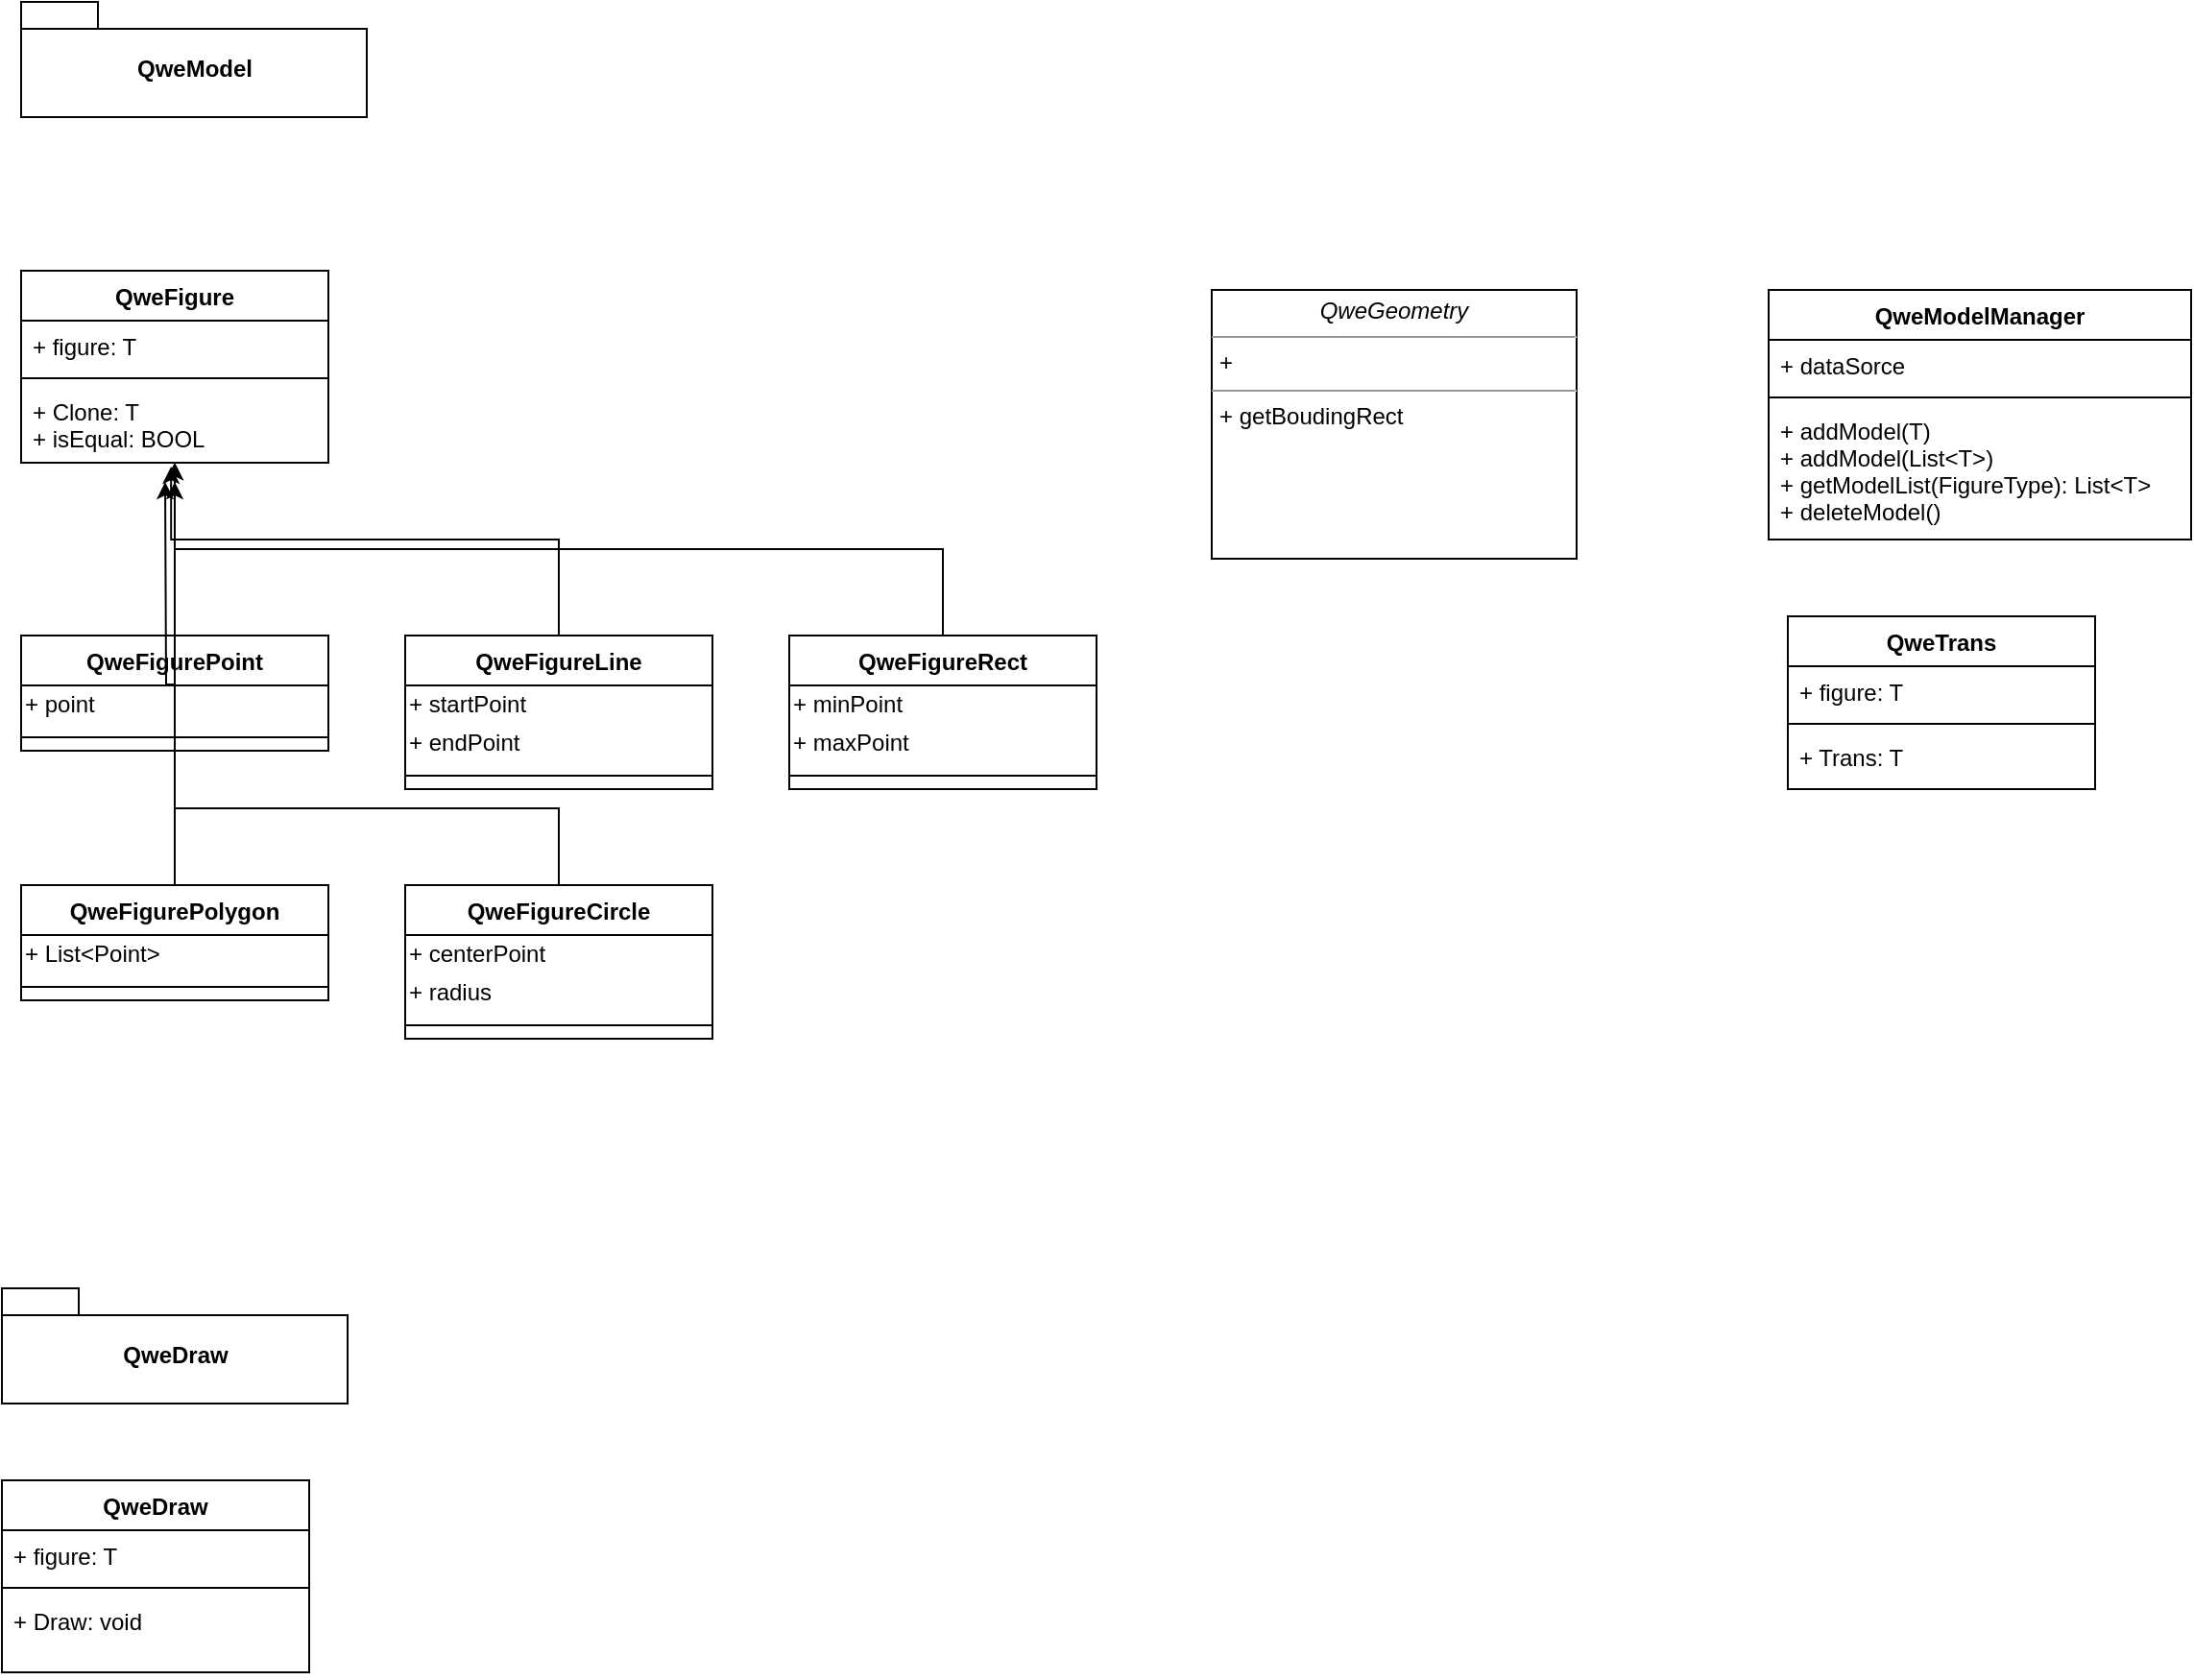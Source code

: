<mxfile version="12.4.2" type="device" pages="1"><diagram id="uTWNmGmvQ6lfSe3MIcv6" name="Page-1"><mxGraphModel dx="1086" dy="798" grid="1" gridSize="10" guides="1" tooltips="1" connect="1" arrows="1" fold="1" page="1" pageScale="1" pageWidth="827" pageHeight="1169" math="0" shadow="0"><root><mxCell id="0"/><mxCell id="1" parent="0"/><mxCell id="RQijlgLuL7FkKT_ZMU84-6" value="QweModel" style="shape=folder;fontStyle=1;spacingTop=10;tabWidth=40;tabHeight=14;tabPosition=left;html=1;" vertex="1" parent="1"><mxGeometry x="40" y="20" width="180" height="60" as="geometry"/></mxCell><mxCell id="RQijlgLuL7FkKT_ZMU84-7" value="QweFigure" style="swimlane;fontStyle=1;align=center;verticalAlign=top;childLayout=stackLayout;horizontal=1;startSize=26;horizontalStack=0;resizeParent=1;resizeParentMax=0;resizeLast=0;collapsible=1;marginBottom=0;" vertex="1" parent="1"><mxGeometry x="40" y="160" width="160" height="100" as="geometry"/></mxCell><mxCell id="RQijlgLuL7FkKT_ZMU84-8" value="+ figure: T" style="text;strokeColor=none;fillColor=none;align=left;verticalAlign=top;spacingLeft=4;spacingRight=4;overflow=hidden;rotatable=0;points=[[0,0.5],[1,0.5]];portConstraint=eastwest;" vertex="1" parent="RQijlgLuL7FkKT_ZMU84-7"><mxGeometry y="26" width="160" height="26" as="geometry"/></mxCell><mxCell id="RQijlgLuL7FkKT_ZMU84-9" value="" style="line;strokeWidth=1;fillColor=none;align=left;verticalAlign=middle;spacingTop=-1;spacingLeft=3;spacingRight=3;rotatable=0;labelPosition=right;points=[];portConstraint=eastwest;" vertex="1" parent="RQijlgLuL7FkKT_ZMU84-7"><mxGeometry y="52" width="160" height="8" as="geometry"/></mxCell><mxCell id="RQijlgLuL7FkKT_ZMU84-10" value="+ Clone: T&#10;+ isEqual: BOOL" style="text;strokeColor=none;fillColor=none;align=left;verticalAlign=top;spacingLeft=4;spacingRight=4;overflow=hidden;rotatable=0;points=[[0,0.5],[1,0.5]];portConstraint=eastwest;" vertex="1" parent="RQijlgLuL7FkKT_ZMU84-7"><mxGeometry y="60" width="160" height="40" as="geometry"/></mxCell><mxCell id="RQijlgLuL7FkKT_ZMU84-11" value="QweDraw" style="shape=folder;fontStyle=1;spacingTop=10;tabWidth=40;tabHeight=14;tabPosition=left;html=1;" vertex="1" parent="1"><mxGeometry x="30" y="690" width="180" height="60" as="geometry"/></mxCell><mxCell id="RQijlgLuL7FkKT_ZMU84-13" value="QweModelManager" style="swimlane;fontStyle=1;align=center;verticalAlign=top;childLayout=stackLayout;horizontal=1;startSize=26;horizontalStack=0;resizeParent=1;resizeParentMax=0;resizeLast=0;collapsible=1;marginBottom=0;" vertex="1" parent="1"><mxGeometry x="950" y="170" width="220" height="130" as="geometry"/></mxCell><mxCell id="RQijlgLuL7FkKT_ZMU84-14" value="+ dataSorce" style="text;strokeColor=none;fillColor=none;align=left;verticalAlign=top;spacingLeft=4;spacingRight=4;overflow=hidden;rotatable=0;points=[[0,0.5],[1,0.5]];portConstraint=eastwest;" vertex="1" parent="RQijlgLuL7FkKT_ZMU84-13"><mxGeometry y="26" width="220" height="26" as="geometry"/></mxCell><mxCell id="RQijlgLuL7FkKT_ZMU84-15" value="" style="line;strokeWidth=1;fillColor=none;align=left;verticalAlign=middle;spacingTop=-1;spacingLeft=3;spacingRight=3;rotatable=0;labelPosition=right;points=[];portConstraint=eastwest;" vertex="1" parent="RQijlgLuL7FkKT_ZMU84-13"><mxGeometry y="52" width="220" height="8" as="geometry"/></mxCell><mxCell id="RQijlgLuL7FkKT_ZMU84-16" value="+ addModel(T)&#10;+ addModel(List&lt;T&gt;)&#10;+ getModelList(FigureType): List&lt;T&gt;&#10;+ deleteModel()" style="text;strokeColor=none;fillColor=none;align=left;verticalAlign=top;spacingLeft=4;spacingRight=4;overflow=hidden;rotatable=0;points=[[0,0.5],[1,0.5]];portConstraint=eastwest;" vertex="1" parent="RQijlgLuL7FkKT_ZMU84-13"><mxGeometry y="60" width="220" height="70" as="geometry"/></mxCell><mxCell id="RQijlgLuL7FkKT_ZMU84-18" value="QweTrans" style="swimlane;fontStyle=1;align=center;verticalAlign=top;childLayout=stackLayout;horizontal=1;startSize=26;horizontalStack=0;resizeParent=1;resizeParentMax=0;resizeLast=0;collapsible=1;marginBottom=0;" vertex="1" parent="1"><mxGeometry x="960" y="340" width="160" height="90" as="geometry"/></mxCell><mxCell id="RQijlgLuL7FkKT_ZMU84-19" value="+ figure: T" style="text;strokeColor=none;fillColor=none;align=left;verticalAlign=top;spacingLeft=4;spacingRight=4;overflow=hidden;rotatable=0;points=[[0,0.5],[1,0.5]];portConstraint=eastwest;" vertex="1" parent="RQijlgLuL7FkKT_ZMU84-18"><mxGeometry y="26" width="160" height="26" as="geometry"/></mxCell><mxCell id="RQijlgLuL7FkKT_ZMU84-20" value="" style="line;strokeWidth=1;fillColor=none;align=left;verticalAlign=middle;spacingTop=-1;spacingLeft=3;spacingRight=3;rotatable=0;labelPosition=right;points=[];portConstraint=eastwest;" vertex="1" parent="RQijlgLuL7FkKT_ZMU84-18"><mxGeometry y="52" width="160" height="8" as="geometry"/></mxCell><mxCell id="RQijlgLuL7FkKT_ZMU84-21" value="+ Trans: T" style="text;strokeColor=none;fillColor=none;align=left;verticalAlign=top;spacingLeft=4;spacingRight=4;overflow=hidden;rotatable=0;points=[[0,0.5],[1,0.5]];portConstraint=eastwest;" vertex="1" parent="RQijlgLuL7FkKT_ZMU84-18"><mxGeometry y="60" width="160" height="30" as="geometry"/></mxCell><mxCell id="RQijlgLuL7FkKT_ZMU84-22" value="QweDraw" style="swimlane;fontStyle=1;align=center;verticalAlign=top;childLayout=stackLayout;horizontal=1;startSize=26;horizontalStack=0;resizeParent=1;resizeParentMax=0;resizeLast=0;collapsible=1;marginBottom=0;" vertex="1" parent="1"><mxGeometry x="30" y="790" width="160" height="100" as="geometry"/></mxCell><mxCell id="RQijlgLuL7FkKT_ZMU84-23" value="+ figure: T" style="text;strokeColor=none;fillColor=none;align=left;verticalAlign=top;spacingLeft=4;spacingRight=4;overflow=hidden;rotatable=0;points=[[0,0.5],[1,0.5]];portConstraint=eastwest;" vertex="1" parent="RQijlgLuL7FkKT_ZMU84-22"><mxGeometry y="26" width="160" height="26" as="geometry"/></mxCell><mxCell id="RQijlgLuL7FkKT_ZMU84-24" value="" style="line;strokeWidth=1;fillColor=none;align=left;verticalAlign=middle;spacingTop=-1;spacingLeft=3;spacingRight=3;rotatable=0;labelPosition=right;points=[];portConstraint=eastwest;" vertex="1" parent="RQijlgLuL7FkKT_ZMU84-22"><mxGeometry y="52" width="160" height="8" as="geometry"/></mxCell><mxCell id="RQijlgLuL7FkKT_ZMU84-25" value="+ Draw: void" style="text;strokeColor=none;fillColor=none;align=left;verticalAlign=top;spacingLeft=4;spacingRight=4;overflow=hidden;rotatable=0;points=[[0,0.5],[1,0.5]];portConstraint=eastwest;" vertex="1" parent="RQijlgLuL7FkKT_ZMU84-22"><mxGeometry y="60" width="160" height="40" as="geometry"/></mxCell><mxCell id="RQijlgLuL7FkKT_ZMU84-65" style="edgeStyle=orthogonalEdgeStyle;rounded=0;orthogonalLoop=1;jettySize=auto;html=1;entryX=0.488;entryY=1.05;entryDx=0;entryDy=0;entryPerimeter=0;" edge="1" parent="1" source="RQijlgLuL7FkKT_ZMU84-31" target="RQijlgLuL7FkKT_ZMU84-10"><mxGeometry relative="1" as="geometry"><Array as="points"><mxPoint x="320" y="300"/><mxPoint x="118" y="300"/></Array></mxGeometry></mxCell><mxCell id="RQijlgLuL7FkKT_ZMU84-31" value="QweFigureLine" style="swimlane;fontStyle=1;align=center;verticalAlign=top;childLayout=stackLayout;horizontal=1;startSize=26;horizontalStack=0;resizeParent=1;resizeParentMax=0;resizeLast=0;collapsible=1;marginBottom=0;" vertex="1" parent="1"><mxGeometry x="240" y="350" width="160" height="80" as="geometry"/></mxCell><mxCell id="RQijlgLuL7FkKT_ZMU84-40" value="+ startPoint" style="text;html=1;align=left;verticalAlign=middle;resizable=0;points=[];;autosize=1;" vertex="1" parent="RQijlgLuL7FkKT_ZMU84-31"><mxGeometry y="26" width="160" height="20" as="geometry"/></mxCell><mxCell id="RQijlgLuL7FkKT_ZMU84-41" value="+ endPoint" style="text;html=1;align=left;verticalAlign=middle;resizable=0;points=[];;autosize=1;" vertex="1" parent="RQijlgLuL7FkKT_ZMU84-31"><mxGeometry y="46" width="160" height="20" as="geometry"/></mxCell><mxCell id="RQijlgLuL7FkKT_ZMU84-32" value="" style="line;strokeWidth=1;fillColor=none;align=left;verticalAlign=middle;spacingTop=-1;spacingLeft=3;spacingRight=3;rotatable=0;labelPosition=right;points=[];portConstraint=eastwest;" vertex="1" parent="RQijlgLuL7FkKT_ZMU84-31"><mxGeometry y="66" width="160" height="14" as="geometry"/></mxCell><mxCell id="RQijlgLuL7FkKT_ZMU84-42" value="&lt;span style=&quot;color: rgba(0 , 0 , 0 , 0) ; font-family: monospace ; font-size: 0px&quot;&gt;%3CmxGraphModel%3E%3Croot%3E%3CmxCell%20id%3D%220%22%2F%3E%3CmxCell%20id%3D%221%22%20parent%3D%220%22%2F%3E%3CmxCell%20id%3D%222%22%20value%3D%22%2B%20startPoint%22%20style%3D%22text%3Bhtml%3D1%3Balign%3Dleft%3BverticalAlign%3Dmiddle%3Bresizable%3D0%3Bpoints%3D%5B%5D%3B%3Bautosize%3D1%3B%22%20vertex%3D%221%22%20parent%3D%221%22%3E%3CmxGeometry%20x%3D%22240%22%20y%3D%22376%22%20width%3D%22160%22%20height%3D%2220%22%20as%3D%22geometry%22%2F%3E%3C%2FmxCell%3E%3C%2Froot%3E%3C%2FmxGraphModel%3E&lt;/span&gt;" style="text;html=1;align=center;verticalAlign=middle;resizable=0;points=[];;autosize=1;" vertex="1" parent="1"><mxGeometry x="164" y="336" width="20" height="20" as="geometry"/></mxCell><mxCell id="RQijlgLuL7FkKT_ZMU84-64" style="edgeStyle=orthogonalEdgeStyle;rounded=0;orthogonalLoop=1;jettySize=auto;html=1;" edge="1" parent="1" source="RQijlgLuL7FkKT_ZMU84-45" target="RQijlgLuL7FkKT_ZMU84-7"><mxGeometry relative="1" as="geometry"/></mxCell><mxCell id="RQijlgLuL7FkKT_ZMU84-45" value="QweFigurePoint" style="swimlane;fontStyle=1;align=center;verticalAlign=top;childLayout=stackLayout;horizontal=1;startSize=26;horizontalStack=0;resizeParent=1;resizeParentMax=0;resizeLast=0;collapsible=1;marginBottom=0;" vertex="1" parent="1"><mxGeometry x="40" y="350" width="160" height="60" as="geometry"/></mxCell><mxCell id="RQijlgLuL7FkKT_ZMU84-46" value="+ point" style="text;html=1;align=left;verticalAlign=middle;resizable=0;points=[];;autosize=1;" vertex="1" parent="RQijlgLuL7FkKT_ZMU84-45"><mxGeometry y="26" width="160" height="20" as="geometry"/></mxCell><mxCell id="RQijlgLuL7FkKT_ZMU84-48" value="" style="line;strokeWidth=1;fillColor=none;align=left;verticalAlign=middle;spacingTop=-1;spacingLeft=3;spacingRight=3;rotatable=0;labelPosition=right;points=[];portConstraint=eastwest;" vertex="1" parent="RQijlgLuL7FkKT_ZMU84-45"><mxGeometry y="46" width="160" height="14" as="geometry"/></mxCell><mxCell id="RQijlgLuL7FkKT_ZMU84-66" style="edgeStyle=orthogonalEdgeStyle;rounded=0;orthogonalLoop=1;jettySize=auto;html=1;entryX=0.5;entryY=1;entryDx=0;entryDy=0;entryPerimeter=0;" edge="1" parent="1" source="RQijlgLuL7FkKT_ZMU84-49" target="RQijlgLuL7FkKT_ZMU84-10"><mxGeometry relative="1" as="geometry"/></mxCell><mxCell id="RQijlgLuL7FkKT_ZMU84-49" value="QweFigureRect" style="swimlane;fontStyle=1;align=center;verticalAlign=top;childLayout=stackLayout;horizontal=1;startSize=26;horizontalStack=0;resizeParent=1;resizeParentMax=0;resizeLast=0;collapsible=1;marginBottom=0;" vertex="1" parent="1"><mxGeometry x="440" y="350" width="160" height="80" as="geometry"/></mxCell><mxCell id="RQijlgLuL7FkKT_ZMU84-50" value="+ minPoint" style="text;html=1;align=left;verticalAlign=middle;resizable=0;points=[];;autosize=1;" vertex="1" parent="RQijlgLuL7FkKT_ZMU84-49"><mxGeometry y="26" width="160" height="20" as="geometry"/></mxCell><mxCell id="RQijlgLuL7FkKT_ZMU84-51" value="+ maxPoint" style="text;html=1;align=left;verticalAlign=middle;resizable=0;points=[];;autosize=1;" vertex="1" parent="RQijlgLuL7FkKT_ZMU84-49"><mxGeometry y="46" width="160" height="20" as="geometry"/></mxCell><mxCell id="RQijlgLuL7FkKT_ZMU84-52" value="" style="line;strokeWidth=1;fillColor=none;align=left;verticalAlign=middle;spacingTop=-1;spacingLeft=3;spacingRight=3;rotatable=0;labelPosition=right;points=[];portConstraint=eastwest;" vertex="1" parent="RQijlgLuL7FkKT_ZMU84-49"><mxGeometry y="66" width="160" height="14" as="geometry"/></mxCell><mxCell id="RQijlgLuL7FkKT_ZMU84-69" style="edgeStyle=orthogonalEdgeStyle;rounded=0;orthogonalLoop=1;jettySize=auto;html=1;" edge="1" parent="1" source="RQijlgLuL7FkKT_ZMU84-53"><mxGeometry relative="1" as="geometry"><mxPoint x="120" y="270" as="targetPoint"/><Array as="points"><mxPoint x="320" y="440"/><mxPoint x="120" y="440"/></Array></mxGeometry></mxCell><mxCell id="RQijlgLuL7FkKT_ZMU84-53" value="QweFigureCircle" style="swimlane;fontStyle=1;align=center;verticalAlign=top;childLayout=stackLayout;horizontal=1;startSize=26;horizontalStack=0;resizeParent=1;resizeParentMax=0;resizeLast=0;collapsible=1;marginBottom=0;" vertex="1" parent="1"><mxGeometry x="240" y="480" width="160" height="80" as="geometry"/></mxCell><mxCell id="RQijlgLuL7FkKT_ZMU84-54" value="+ centerPoint" style="text;html=1;align=left;verticalAlign=middle;resizable=0;points=[];;autosize=1;" vertex="1" parent="RQijlgLuL7FkKT_ZMU84-53"><mxGeometry y="26" width="160" height="20" as="geometry"/></mxCell><mxCell id="RQijlgLuL7FkKT_ZMU84-55" value="+ radius" style="text;html=1;align=left;verticalAlign=middle;resizable=0;points=[];;autosize=1;" vertex="1" parent="RQijlgLuL7FkKT_ZMU84-53"><mxGeometry y="46" width="160" height="20" as="geometry"/></mxCell><mxCell id="RQijlgLuL7FkKT_ZMU84-56" value="" style="line;strokeWidth=1;fillColor=none;align=left;verticalAlign=middle;spacingTop=-1;spacingLeft=3;spacingRight=3;rotatable=0;labelPosition=right;points=[];portConstraint=eastwest;" vertex="1" parent="RQijlgLuL7FkKT_ZMU84-53"><mxGeometry y="66" width="160" height="14" as="geometry"/></mxCell><mxCell id="RQijlgLuL7FkKT_ZMU84-67" style="edgeStyle=orthogonalEdgeStyle;rounded=0;orthogonalLoop=1;jettySize=auto;html=1;" edge="1" parent="1" source="RQijlgLuL7FkKT_ZMU84-57"><mxGeometry relative="1" as="geometry"><mxPoint x="115" y="270" as="targetPoint"/></mxGeometry></mxCell><mxCell id="RQijlgLuL7FkKT_ZMU84-57" value="QweFigurePolygon" style="swimlane;fontStyle=1;align=center;verticalAlign=top;childLayout=stackLayout;horizontal=1;startSize=26;horizontalStack=0;resizeParent=1;resizeParentMax=0;resizeLast=0;collapsible=1;marginBottom=0;" vertex="1" parent="1"><mxGeometry x="40" y="480" width="160" height="60" as="geometry"/></mxCell><mxCell id="RQijlgLuL7FkKT_ZMU84-58" value="+ List&amp;lt;Point&amp;gt;" style="text;html=1;align=left;verticalAlign=middle;resizable=0;points=[];;autosize=1;" vertex="1" parent="RQijlgLuL7FkKT_ZMU84-57"><mxGeometry y="26" width="160" height="20" as="geometry"/></mxCell><mxCell id="RQijlgLuL7FkKT_ZMU84-59" value="" style="line;strokeWidth=1;fillColor=none;align=left;verticalAlign=middle;spacingTop=-1;spacingLeft=3;spacingRight=3;rotatable=0;labelPosition=right;points=[];portConstraint=eastwest;" vertex="1" parent="RQijlgLuL7FkKT_ZMU84-57"><mxGeometry y="46" width="160" height="14" as="geometry"/></mxCell><mxCell id="RQijlgLuL7FkKT_ZMU84-70" value="&lt;p style=&quot;margin: 0px ; margin-top: 4px ; text-align: center&quot;&gt;&lt;i&gt;QweGeometry&lt;/i&gt;&lt;/p&gt;&lt;hr size=&quot;1&quot;&gt;&lt;p style=&quot;margin: 0px ; margin-left: 4px&quot;&gt;+&lt;br&gt;&lt;/p&gt;&lt;hr size=&quot;1&quot;&gt;&lt;p style=&quot;margin: 0px ; margin-left: 4px&quot;&gt;+ getBoudingRect&lt;br&gt;&lt;br&gt;&lt;/p&gt;" style="verticalAlign=top;align=left;overflow=fill;fontSize=12;fontFamily=Helvetica;html=1;" vertex="1" parent="1"><mxGeometry x="660" y="170" width="190" height="140" as="geometry"/></mxCell></root></mxGraphModel></diagram></mxfile>